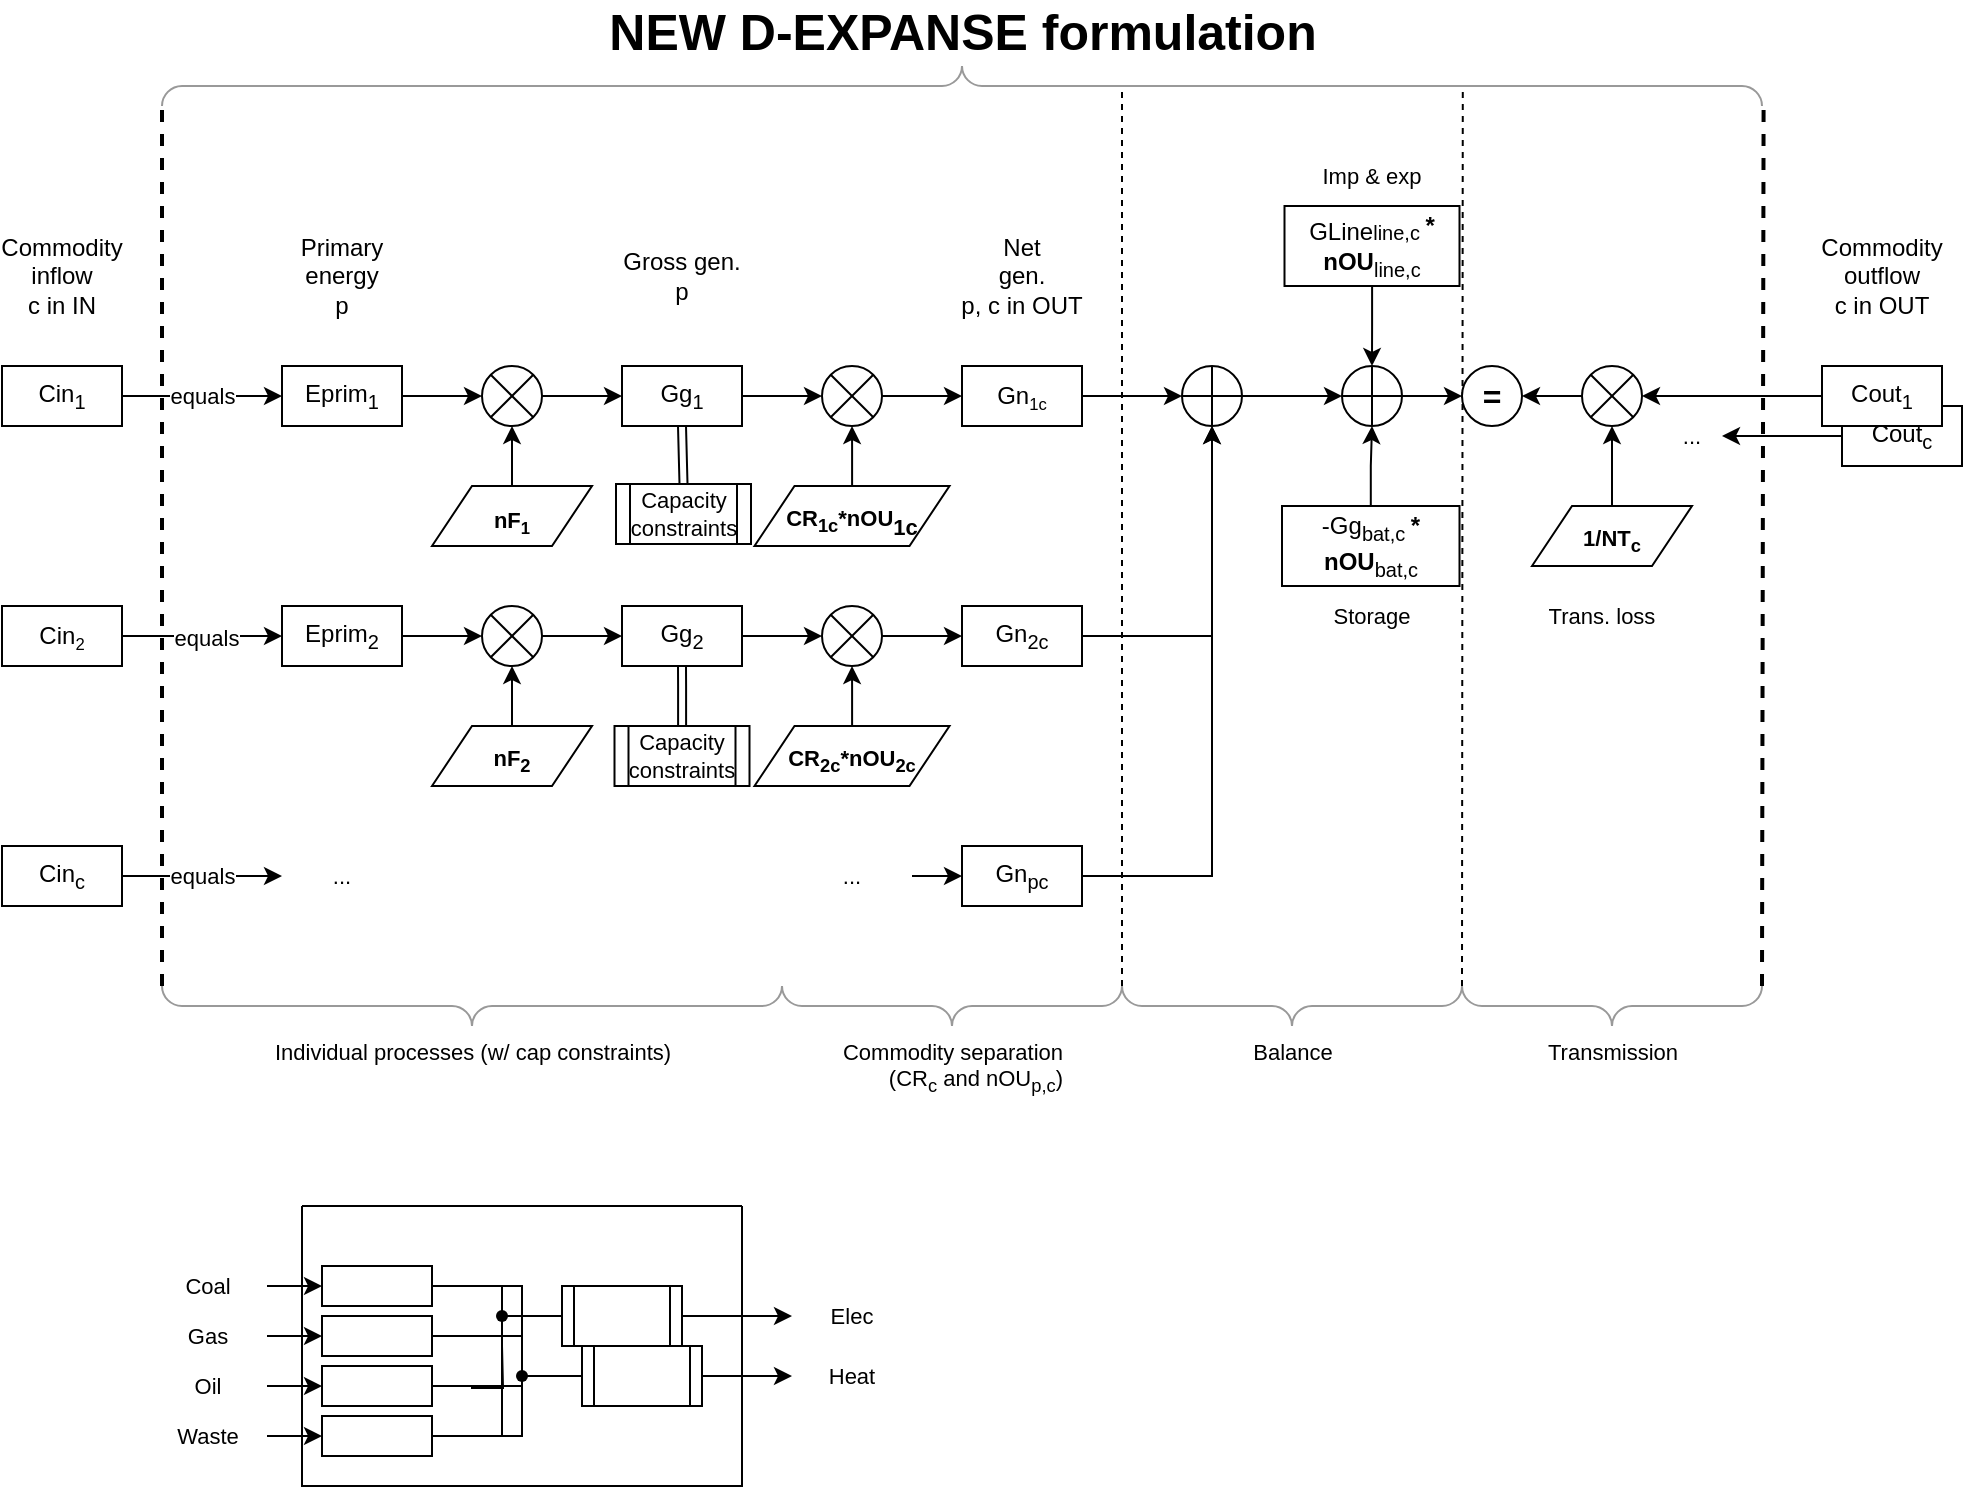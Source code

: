 <mxfile version="20.3.0" type="device"><diagram id="iDlaiicqQC9PO0WiaVzv" name="Page-1"><mxGraphModel dx="1584" dy="880" grid="1" gridSize="10" guides="1" tooltips="1" connect="1" arrows="1" fold="1" page="1" pageScale="1" pageWidth="827" pageHeight="1169" math="0" shadow="0"><root><mxCell id="0"/><mxCell id="1" parent="0"/><mxCell id="r0OWKwPMwlZ0mYmREW3A-116" style="edgeStyle=orthogonalEdgeStyle;rounded=0;orthogonalLoop=1;jettySize=auto;html=1;strokeWidth=1;fontSize=11;endArrow=classic;endFill=1;entryX=1;entryY=0.5;entryDx=0;entryDy=0;exitX=0;exitY=0.5;exitDx=0;exitDy=0;" parent="1" source="r0OWKwPMwlZ0mYmREW3A-115" target="r0OWKwPMwlZ0mYmREW3A-117" edge="1"><mxGeometry relative="1" as="geometry"><mxPoint x="900" y="265" as="targetPoint"/></mxGeometry></mxCell><mxCell id="r0OWKwPMwlZ0mYmREW3A-115" value="Cout&lt;sub&gt;c&lt;/sub&gt;" style="rounded=0;whiteSpace=wrap;html=1;" parent="1" vertex="1"><mxGeometry x="950" y="250" width="60" height="30" as="geometry"/></mxCell><mxCell id="r0OWKwPMwlZ0mYmREW3A-41" value="equals" style="edgeStyle=orthogonalEdgeStyle;rounded=0;orthogonalLoop=1;jettySize=auto;html=1;fontSize=11;endArrow=classic;endFill=1;" parent="1" source="r0OWKwPMwlZ0mYmREW3A-2" target="r0OWKwPMwlZ0mYmREW3A-40" edge="1"><mxGeometry relative="1" as="geometry"/></mxCell><mxCell id="r0OWKwPMwlZ0mYmREW3A-2" value="Cin&lt;sub&gt;1&lt;/sub&gt;" style="rounded=0;whiteSpace=wrap;html=1;" parent="1" vertex="1"><mxGeometry x="30" y="230" width="60" height="30" as="geometry"/></mxCell><mxCell id="r0OWKwPMwlZ0mYmREW3A-5" value="" style="endArrow=none;dashed=1;html=1;rounded=0;entryX=0.6;entryY=0.5;entryDx=0;entryDy=0;entryPerimeter=0;" parent="1" target="r0OWKwPMwlZ0mYmREW3A-120" edge="1"><mxGeometry width="50" height="50" relative="1" as="geometry"><mxPoint x="590" y="540" as="sourcePoint"/><mxPoint x="590" y="170" as="targetPoint"/></mxGeometry></mxCell><mxCell id="r0OWKwPMwlZ0mYmREW3A-20" value="Commodity&lt;br&gt;inflow&lt;br&gt;c in IN" style="text;html=1;strokeColor=none;fillColor=none;align=center;verticalAlign=middle;whiteSpace=wrap;rounded=0;" parent="1" vertex="1"><mxGeometry x="30" y="170" width="60" height="30" as="geometry"/></mxCell><mxCell id="r0OWKwPMwlZ0mYmREW3A-21" value="" style="endArrow=none;dashed=1;html=1;rounded=0;entryX=0.813;entryY=0.5;entryDx=0;entryDy=0;entryPerimeter=0;" parent="1" target="r0OWKwPMwlZ0mYmREW3A-120" edge="1"><mxGeometry width="50" height="50" relative="1" as="geometry"><mxPoint x="760" y="540" as="sourcePoint"/><mxPoint x="760" y="170" as="targetPoint"/></mxGeometry></mxCell><mxCell id="r0OWKwPMwlZ0mYmREW3A-46" value="" style="edgeStyle=orthogonalEdgeStyle;rounded=0;orthogonalLoop=1;jettySize=auto;html=1;fontSize=18;endArrow=classic;endFill=1;" parent="1" source="r0OWKwPMwlZ0mYmREW3A-35" target="r0OWKwPMwlZ0mYmREW3A-45" edge="1"><mxGeometry relative="1" as="geometry"/></mxCell><mxCell id="r0OWKwPMwlZ0mYmREW3A-35" value="" style="shape=sumEllipse;perimeter=ellipsePerimeter;whiteSpace=wrap;html=1;backgroundOutline=1;fontSize=18;" parent="1" vertex="1"><mxGeometry x="270" y="230" width="30" height="30" as="geometry"/></mxCell><mxCell id="r0OWKwPMwlZ0mYmREW3A-42" value="" style="edgeStyle=orthogonalEdgeStyle;rounded=0;orthogonalLoop=1;jettySize=auto;html=1;fontSize=18;endArrow=classic;endFill=1;" parent="1" source="r0OWKwPMwlZ0mYmREW3A-40" target="r0OWKwPMwlZ0mYmREW3A-35" edge="1"><mxGeometry relative="1" as="geometry"/></mxCell><mxCell id="r0OWKwPMwlZ0mYmREW3A-40" value="Eprim&lt;sub&gt;1&lt;/sub&gt;" style="rounded=0;whiteSpace=wrap;html=1;" parent="1" vertex="1"><mxGeometry x="170" y="230" width="60" height="30" as="geometry"/></mxCell><mxCell id="r0OWKwPMwlZ0mYmREW3A-57" value="" style="edgeStyle=orthogonalEdgeStyle;rounded=0;orthogonalLoop=1;jettySize=auto;html=1;fontSize=11;endArrow=classic;endFill=1;" parent="1" source="r0OWKwPMwlZ0mYmREW3A-45" target="r0OWKwPMwlZ0mYmREW3A-56" edge="1"><mxGeometry relative="1" as="geometry"/></mxCell><mxCell id="r0OWKwPMwlZ0mYmREW3A-45" value="Gg&lt;sub&gt;1&lt;/sub&gt;" style="rounded=0;whiteSpace=wrap;html=1;" parent="1" vertex="1"><mxGeometry x="340" y="230" width="60" height="30" as="geometry"/></mxCell><mxCell id="r0OWKwPMwlZ0mYmREW3A-47" value="Primary energy&lt;br&gt;p" style="text;html=1;strokeColor=none;fillColor=none;align=center;verticalAlign=middle;whiteSpace=wrap;rounded=0;" parent="1" vertex="1"><mxGeometry x="170" y="170" width="60" height="30" as="geometry"/></mxCell><mxCell id="r0OWKwPMwlZ0mYmREW3A-48" value="Gross gen.&lt;br&gt;p" style="text;html=1;strokeColor=none;fillColor=none;align=center;verticalAlign=middle;whiteSpace=wrap;rounded=0;" parent="1" vertex="1"><mxGeometry x="335" y="170" width="70" height="30" as="geometry"/></mxCell><mxCell id="r0OWKwPMwlZ0mYmREW3A-50" value="" style="edgeStyle=orthogonalEdgeStyle;rounded=0;orthogonalLoop=1;jettySize=auto;html=1;fontSize=11;endArrow=classic;endFill=1;" parent="1" source="r0OWKwPMwlZ0mYmREW3A-49" target="r0OWKwPMwlZ0mYmREW3A-35" edge="1"><mxGeometry relative="1" as="geometry"/></mxCell><mxCell id="r0OWKwPMwlZ0mYmREW3A-49" value="&lt;font style=&quot;font-size: 11px;&quot;&gt;nF&lt;/font&gt;&lt;font size=&quot;1&quot; style=&quot;&quot;&gt;&lt;sub&gt;1&lt;/sub&gt;&lt;/font&gt;" style="shape=parallelogram;perimeter=parallelogramPerimeter;whiteSpace=wrap;html=1;fixedSize=1;fontSize=18;fontStyle=1" parent="1" vertex="1"><mxGeometry x="245" y="290" width="80" height="30" as="geometry"/></mxCell><mxCell id="r0OWKwPMwlZ0mYmREW3A-61" value="" style="edgeStyle=orthogonalEdgeStyle;rounded=0;orthogonalLoop=1;jettySize=auto;html=1;fontSize=11;endArrow=classic;endFill=1;" parent="1" source="r0OWKwPMwlZ0mYmREW3A-56" target="r0OWKwPMwlZ0mYmREW3A-60" edge="1"><mxGeometry relative="1" as="geometry"/></mxCell><mxCell id="r0OWKwPMwlZ0mYmREW3A-56" value="" style="shape=sumEllipse;perimeter=ellipsePerimeter;whiteSpace=wrap;html=1;backgroundOutline=1;fontSize=18;" parent="1" vertex="1"><mxGeometry x="440" y="230" width="30" height="30" as="geometry"/></mxCell><mxCell id="r0OWKwPMwlZ0mYmREW3A-59" value="" style="edgeStyle=orthogonalEdgeStyle;rounded=0;orthogonalLoop=1;jettySize=auto;html=1;fontSize=11;endArrow=classic;endFill=1;" parent="1" source="r0OWKwPMwlZ0mYmREW3A-58" target="r0OWKwPMwlZ0mYmREW3A-56" edge="1"><mxGeometry relative="1" as="geometry"/></mxCell><mxCell id="r0OWKwPMwlZ0mYmREW3A-58" value="&lt;span style=&quot;font-size: 11px;&quot;&gt;CR&lt;sub&gt;1c&lt;/sub&gt;&lt;/span&gt;&lt;span style=&quot;font-size: 11px;&quot;&gt;*nOU&lt;/span&gt;&lt;sub style=&quot;font-size: 11px;&quot;&gt;1c&lt;/sub&gt;" style="shape=parallelogram;perimeter=parallelogramPerimeter;whiteSpace=wrap;html=1;fixedSize=1;fontSize=18;fontStyle=1" parent="1" vertex="1"><mxGeometry x="406.25" y="290" width="97.5" height="30" as="geometry"/></mxCell><mxCell id="r0OWKwPMwlZ0mYmREW3A-82" value="" style="edgeStyle=orthogonalEdgeStyle;rounded=0;orthogonalLoop=1;jettySize=auto;html=1;fontSize=11;endArrow=classic;endFill=1;" parent="1" source="r0OWKwPMwlZ0mYmREW3A-60" target="r0OWKwPMwlZ0mYmREW3A-62" edge="1"><mxGeometry relative="1" as="geometry"/></mxCell><mxCell id="r0OWKwPMwlZ0mYmREW3A-60" value="Gn&lt;span style=&quot;font-size: 10px;&quot;&gt;&lt;sub&gt;1c&lt;/sub&gt;&lt;/span&gt;" style="rounded=0;whiteSpace=wrap;html=1;" parent="1" vertex="1"><mxGeometry x="510" y="230" width="60" height="30" as="geometry"/></mxCell><mxCell id="r0OWKwPMwlZ0mYmREW3A-91" value="" style="edgeStyle=orthogonalEdgeStyle;rounded=0;orthogonalLoop=1;jettySize=auto;html=1;fontSize=11;endArrow=classic;endFill=1;" parent="1" source="r0OWKwPMwlZ0mYmREW3A-62" target="r0OWKwPMwlZ0mYmREW3A-90" edge="1"><mxGeometry relative="1" as="geometry"/></mxCell><mxCell id="r0OWKwPMwlZ0mYmREW3A-62" value="" style="shape=orEllipse;perimeter=ellipsePerimeter;whiteSpace=wrap;html=1;backgroundOutline=1;fontSize=11;" parent="1" vertex="1"><mxGeometry x="620" y="230" width="30" height="30" as="geometry"/></mxCell><mxCell id="r0OWKwPMwlZ0mYmREW3A-63" value="" style="edgeStyle=orthogonalEdgeStyle;rounded=0;orthogonalLoop=1;jettySize=auto;html=1;fontSize=18;endArrow=classic;endFill=1;" parent="1" source="r0OWKwPMwlZ0mYmREW3A-64" target="r0OWKwPMwlZ0mYmREW3A-68" edge="1"><mxGeometry relative="1" as="geometry"/></mxCell><mxCell id="r0OWKwPMwlZ0mYmREW3A-64" value="" style="shape=sumEllipse;perimeter=ellipsePerimeter;whiteSpace=wrap;html=1;backgroundOutline=1;fontSize=18;" parent="1" vertex="1"><mxGeometry x="270" y="350" width="30" height="30" as="geometry"/></mxCell><mxCell id="r0OWKwPMwlZ0mYmREW3A-65" value="" style="edgeStyle=orthogonalEdgeStyle;rounded=0;orthogonalLoop=1;jettySize=auto;html=1;fontSize=18;endArrow=classic;endFill=1;" parent="1" source="r0OWKwPMwlZ0mYmREW3A-66" target="r0OWKwPMwlZ0mYmREW3A-64" edge="1"><mxGeometry relative="1" as="geometry"/></mxCell><mxCell id="r0OWKwPMwlZ0mYmREW3A-66" value="Eprim&lt;sub&gt;2&lt;/sub&gt;" style="rounded=0;whiteSpace=wrap;html=1;" parent="1" vertex="1"><mxGeometry x="170" y="350" width="60" height="30" as="geometry"/></mxCell><mxCell id="r0OWKwPMwlZ0mYmREW3A-67" value="" style="edgeStyle=orthogonalEdgeStyle;rounded=0;orthogonalLoop=1;jettySize=auto;html=1;fontSize=11;endArrow=classic;endFill=1;" parent="1" source="r0OWKwPMwlZ0mYmREW3A-68" target="r0OWKwPMwlZ0mYmREW3A-74" edge="1"><mxGeometry relative="1" as="geometry"/></mxCell><mxCell id="r0OWKwPMwlZ0mYmREW3A-68" value="Gg&lt;sub&gt;2&lt;/sub&gt;" style="rounded=0;whiteSpace=wrap;html=1;" parent="1" vertex="1"><mxGeometry x="340" y="350" width="60" height="30" as="geometry"/></mxCell><mxCell id="r0OWKwPMwlZ0mYmREW3A-69" value="" style="edgeStyle=orthogonalEdgeStyle;rounded=0;orthogonalLoop=1;jettySize=auto;html=1;fontSize=11;endArrow=classic;endFill=1;" parent="1" source="r0OWKwPMwlZ0mYmREW3A-70" target="r0OWKwPMwlZ0mYmREW3A-64" edge="1"><mxGeometry relative="1" as="geometry"/></mxCell><mxCell id="r0OWKwPMwlZ0mYmREW3A-70" value="&lt;font style=&quot;font-size: 11px;&quot;&gt;nF&lt;sub&gt;2&lt;/sub&gt;&lt;/font&gt;" style="shape=parallelogram;perimeter=parallelogramPerimeter;whiteSpace=wrap;html=1;fixedSize=1;fontSize=18;fontStyle=1" parent="1" vertex="1"><mxGeometry x="245" y="410" width="80" height="30" as="geometry"/></mxCell><mxCell id="r0OWKwPMwlZ0mYmREW3A-73" value="" style="edgeStyle=orthogonalEdgeStyle;rounded=0;orthogonalLoop=1;jettySize=auto;html=1;fontSize=11;endArrow=classic;endFill=1;" parent="1" source="r0OWKwPMwlZ0mYmREW3A-74" target="r0OWKwPMwlZ0mYmREW3A-77" edge="1"><mxGeometry relative="1" as="geometry"/></mxCell><mxCell id="r0OWKwPMwlZ0mYmREW3A-74" value="" style="shape=sumEllipse;perimeter=ellipsePerimeter;whiteSpace=wrap;html=1;backgroundOutline=1;fontSize=18;" parent="1" vertex="1"><mxGeometry x="440" y="350" width="30" height="30" as="geometry"/></mxCell><mxCell id="r0OWKwPMwlZ0mYmREW3A-75" value="" style="edgeStyle=orthogonalEdgeStyle;rounded=0;orthogonalLoop=1;jettySize=auto;html=1;fontSize=11;endArrow=classic;endFill=1;" parent="1" source="r0OWKwPMwlZ0mYmREW3A-76" target="r0OWKwPMwlZ0mYmREW3A-74" edge="1"><mxGeometry relative="1" as="geometry"/></mxCell><mxCell id="r0OWKwPMwlZ0mYmREW3A-76" value="&lt;font style=&quot;font-size: 11px;&quot;&gt;CR&lt;sub&gt;2c&lt;/sub&gt;*nOU&lt;sub&gt;2c&lt;/sub&gt;&lt;/font&gt;" style="shape=parallelogram;perimeter=parallelogramPerimeter;whiteSpace=wrap;html=1;fixedSize=1;fontSize=18;fontStyle=1" parent="1" vertex="1"><mxGeometry x="406.25" y="410" width="97.5" height="30" as="geometry"/></mxCell><mxCell id="r0OWKwPMwlZ0mYmREW3A-83" style="edgeStyle=orthogonalEdgeStyle;rounded=0;orthogonalLoop=1;jettySize=auto;html=1;exitX=1;exitY=0.5;exitDx=0;exitDy=0;entryX=0.5;entryY=1;entryDx=0;entryDy=0;fontSize=11;endArrow=classic;endFill=1;" parent="1" source="r0OWKwPMwlZ0mYmREW3A-77" target="r0OWKwPMwlZ0mYmREW3A-62" edge="1"><mxGeometry relative="1" as="geometry"/></mxCell><mxCell id="r0OWKwPMwlZ0mYmREW3A-77" value="Gn&lt;sub&gt;2c&lt;/sub&gt;" style="rounded=0;whiteSpace=wrap;html=1;" parent="1" vertex="1"><mxGeometry x="510" y="350" width="60" height="30" as="geometry"/></mxCell><mxCell id="r0OWKwPMwlZ0mYmREW3A-79" value="" style="edgeStyle=orthogonalEdgeStyle;rounded=0;orthogonalLoop=1;jettySize=auto;html=1;fontSize=18;endArrow=classic;endFill=1;entryX=0;entryY=0.5;entryDx=0;entryDy=0;" parent="1" source="r0OWKwPMwlZ0mYmREW3A-80" target="r0OWKwPMwlZ0mYmREW3A-66" edge="1"><mxGeometry relative="1" as="geometry"><mxPoint x="170" y="365" as="targetPoint"/></mxGeometry></mxCell><mxCell id="r0OWKwPMwlZ0mYmREW3A-80" value="Cin&lt;span style=&quot;font-size: 10px;&quot;&gt;&lt;sub&gt;2&lt;/sub&gt;&lt;/span&gt;" style="rounded=0;whiteSpace=wrap;html=1;" parent="1" vertex="1"><mxGeometry x="30" y="350" width="60" height="30" as="geometry"/></mxCell><mxCell id="r0OWKwPMwlZ0mYmREW3A-81" value="equals" style="edgeLabel;html=1;align=center;verticalAlign=middle;resizable=0;points=[];fontSize=11;" parent="1" vertex="1" connectable="0"><mxGeometry x="141" y="362" as="geometry"><mxPoint x="-9" y="4" as="offset"/></mxGeometry></mxCell><mxCell id="r0OWKwPMwlZ0mYmREW3A-87" value="" style="edgeStyle=orthogonalEdgeStyle;rounded=0;orthogonalLoop=1;jettySize=auto;html=1;fontSize=11;endArrow=classic;endFill=1;" parent="1" source="r0OWKwPMwlZ0mYmREW3A-84" target="r0OWKwPMwlZ0mYmREW3A-85" edge="1"><mxGeometry relative="1" as="geometry"/></mxCell><mxCell id="r0OWKwPMwlZ0mYmREW3A-84" value="..." style="text;html=1;strokeColor=none;fillColor=none;align=center;verticalAlign=middle;whiteSpace=wrap;rounded=0;fontSize=11;" parent="1" vertex="1"><mxGeometry x="425" y="470" width="60" height="30" as="geometry"/></mxCell><mxCell id="r0OWKwPMwlZ0mYmREW3A-88" style="edgeStyle=orthogonalEdgeStyle;rounded=0;orthogonalLoop=1;jettySize=auto;html=1;exitX=1;exitY=0.5;exitDx=0;exitDy=0;fontSize=11;endArrow=classic;endFill=1;" parent="1" source="r0OWKwPMwlZ0mYmREW3A-85" target="r0OWKwPMwlZ0mYmREW3A-62" edge="1"><mxGeometry relative="1" as="geometry"/></mxCell><mxCell id="r0OWKwPMwlZ0mYmREW3A-85" value="Gn&lt;sub&gt;pc&lt;/sub&gt;" style="rounded=0;whiteSpace=wrap;html=1;" parent="1" vertex="1"><mxGeometry x="510" y="470" width="60" height="30" as="geometry"/></mxCell><mxCell id="r0OWKwPMwlZ0mYmREW3A-86" value="Net&lt;br&gt;gen.&lt;br&gt;p, c in OUT" style="text;html=1;strokeColor=none;fillColor=none;align=center;verticalAlign=middle;whiteSpace=wrap;rounded=0;" parent="1" vertex="1"><mxGeometry x="500" y="170" width="80" height="30" as="geometry"/></mxCell><mxCell id="r0OWKwPMwlZ0mYmREW3A-169" value="" style="edgeStyle=orthogonalEdgeStyle;rounded=0;orthogonalLoop=1;jettySize=auto;html=1;strokeWidth=1;fontSize=11;endArrow=classic;endFill=1;" parent="1" source="r0OWKwPMwlZ0mYmREW3A-90" target="r0OWKwPMwlZ0mYmREW3A-168" edge="1"><mxGeometry relative="1" as="geometry"/></mxCell><mxCell id="r0OWKwPMwlZ0mYmREW3A-90" value="" style="shape=orEllipse;perimeter=ellipsePerimeter;whiteSpace=wrap;html=1;backgroundOutline=1;fontSize=11;" parent="1" vertex="1"><mxGeometry x="700" y="230" width="30" height="30" as="geometry"/></mxCell><mxCell id="r0OWKwPMwlZ0mYmREW3A-94" value="equals" style="edgeStyle=orthogonalEdgeStyle;rounded=0;orthogonalLoop=1;jettySize=auto;html=1;fontSize=11;endArrow=classic;endFill=1;" parent="1" source="r0OWKwPMwlZ0mYmREW3A-92" target="r0OWKwPMwlZ0mYmREW3A-93" edge="1"><mxGeometry relative="1" as="geometry"/></mxCell><mxCell id="r0OWKwPMwlZ0mYmREW3A-92" value="Cin&lt;sub&gt;c&lt;/sub&gt;" style="rounded=0;whiteSpace=wrap;html=1;" parent="1" vertex="1"><mxGeometry x="30" y="470" width="60" height="30" as="geometry"/></mxCell><mxCell id="r0OWKwPMwlZ0mYmREW3A-93" value="..." style="text;html=1;strokeColor=none;fillColor=none;align=center;verticalAlign=middle;whiteSpace=wrap;rounded=0;fontSize=11;" parent="1" vertex="1"><mxGeometry x="170" y="470" width="60" height="30" as="geometry"/></mxCell><mxCell id="r0OWKwPMwlZ0mYmREW3A-96" value="" style="edgeStyle=orthogonalEdgeStyle;rounded=0;orthogonalLoop=1;jettySize=auto;html=1;fontSize=11;endArrow=classic;endFill=1;" parent="1" source="r0OWKwPMwlZ0mYmREW3A-95" target="r0OWKwPMwlZ0mYmREW3A-90" edge="1"><mxGeometry relative="1" as="geometry"/></mxCell><mxCell id="r0OWKwPMwlZ0mYmREW3A-95" value="-Gg&lt;sub&gt;bat,c&amp;nbsp;&lt;/sub&gt;&lt;b&gt;* nOU&lt;/b&gt;&lt;sub&gt;bat,c&lt;/sub&gt;" style="rounded=0;whiteSpace=wrap;html=1;" parent="1" vertex="1"><mxGeometry x="670" y="300" width="88.75" height="40" as="geometry"/></mxCell><mxCell id="r0OWKwPMwlZ0mYmREW3A-97" value="Storage" style="text;html=1;strokeColor=none;fillColor=none;align=center;verticalAlign=middle;whiteSpace=wrap;rounded=0;fontSize=11;" parent="1" vertex="1"><mxGeometry x="685" y="340" width="60" height="30" as="geometry"/></mxCell><mxCell id="r0OWKwPMwlZ0mYmREW3A-100" value="" style="edgeStyle=orthogonalEdgeStyle;rounded=0;orthogonalLoop=1;jettySize=auto;html=1;fontSize=11;endArrow=classic;endFill=1;" parent="1" source="r0OWKwPMwlZ0mYmREW3A-98" target="r0OWKwPMwlZ0mYmREW3A-90" edge="1"><mxGeometry relative="1" as="geometry"/></mxCell><mxCell id="r0OWKwPMwlZ0mYmREW3A-98" value="&lt;sub&gt;&lt;span style=&quot;font-size: 12px;&quot;&gt;GLine&lt;/span&gt;line,c &lt;/sub&gt;&lt;b&gt;* nOU&lt;/b&gt;&lt;sub&gt;line,c&lt;/sub&gt;" style="rounded=0;whiteSpace=wrap;html=1;" parent="1" vertex="1"><mxGeometry x="671.25" y="150" width="87.5" height="40" as="geometry"/></mxCell><mxCell id="r0OWKwPMwlZ0mYmREW3A-101" value="" style="endArrow=none;html=1;rounded=0;fontSize=11;strokeWidth=2;dashed=1;entryX=0;entryY=1.1;entryDx=0;entryDy=0;entryPerimeter=0;" parent="1" target="r0OWKwPMwlZ0mYmREW3A-120" edge="1"><mxGeometry width="50" height="50" relative="1" as="geometry"><mxPoint x="110" y="540" as="sourcePoint"/><mxPoint x="110" y="170" as="targetPoint"/></mxGeometry></mxCell><mxCell id="r0OWKwPMwlZ0mYmREW3A-102" value="" style="endArrow=none;html=1;rounded=0;fontSize=11;strokeWidth=2;dashed=1;entryX=1.001;entryY=0.95;entryDx=0;entryDy=0;entryPerimeter=0;" parent="1" target="r0OWKwPMwlZ0mYmREW3A-120" edge="1"><mxGeometry width="50" height="50" relative="1" as="geometry"><mxPoint x="910" y="540" as="sourcePoint"/><mxPoint x="910" y="170" as="targetPoint"/></mxGeometry></mxCell><mxCell id="r0OWKwPMwlZ0mYmREW3A-103" value="Cout&lt;sub&gt;1&lt;/sub&gt;" style="rounded=0;whiteSpace=wrap;html=1;" parent="1" vertex="1"><mxGeometry x="940" y="230" width="60" height="30" as="geometry"/></mxCell><mxCell id="r0OWKwPMwlZ0mYmREW3A-104" value="Commodity&lt;br&gt;outflow&lt;br&gt;c in OUT" style="text;html=1;strokeColor=none;fillColor=none;align=center;verticalAlign=middle;whiteSpace=wrap;rounded=0;" parent="1" vertex="1"><mxGeometry x="940" y="170" width="60" height="30" as="geometry"/></mxCell><mxCell id="r0OWKwPMwlZ0mYmREW3A-114" value="" style="edgeStyle=orthogonalEdgeStyle;rounded=0;orthogonalLoop=1;jettySize=auto;html=1;strokeWidth=1;fontSize=11;endArrow=classic;endFill=1;" parent="1" source="r0OWKwPMwlZ0mYmREW3A-103" target="r0OWKwPMwlZ0mYmREW3A-105" edge="1"><mxGeometry relative="1" as="geometry"/></mxCell><mxCell id="r0OWKwPMwlZ0mYmREW3A-170" value="" style="edgeStyle=orthogonalEdgeStyle;rounded=0;orthogonalLoop=1;jettySize=auto;html=1;strokeWidth=1;fontSize=11;endArrow=classic;endFill=1;" parent="1" source="r0OWKwPMwlZ0mYmREW3A-105" target="r0OWKwPMwlZ0mYmREW3A-168" edge="1"><mxGeometry relative="1" as="geometry"/></mxCell><mxCell id="r0OWKwPMwlZ0mYmREW3A-105" value="" style="shape=sumEllipse;perimeter=ellipsePerimeter;whiteSpace=wrap;html=1;backgroundOutline=1;fontSize=18;" parent="1" vertex="1"><mxGeometry x="820" y="230" width="30" height="30" as="geometry"/></mxCell><mxCell id="r0OWKwPMwlZ0mYmREW3A-108" value="&lt;span style=&quot;text-align: right; background-color: rgb(255, 255, 255);&quot;&gt;Individual processes (w/ cap constraints)&lt;/span&gt;" style="verticalLabelPosition=bottom;shadow=0;dashed=0;align=center;html=1;verticalAlign=top;strokeWidth=1;shape=mxgraph.mockup.markup.curlyBrace;strokeColor=#999999;fontSize=11;direction=west;" parent="1" vertex="1"><mxGeometry x="110" y="540" width="310" height="20" as="geometry"/></mxCell><mxCell id="r0OWKwPMwlZ0mYmREW3A-109" value="&lt;div style=&quot;text-align: right;&quot;&gt;&lt;span style=&quot;background-color: rgb(255, 255, 255);&quot;&gt;Balance&lt;/span&gt;&lt;/div&gt;" style="verticalLabelPosition=bottom;shadow=0;dashed=0;align=center;html=1;verticalAlign=top;strokeWidth=1;shape=mxgraph.mockup.markup.curlyBrace;strokeColor=#999999;fontSize=11;direction=west;" parent="1" vertex="1"><mxGeometry x="590" y="540" width="170" height="20" as="geometry"/></mxCell><mxCell id="r0OWKwPMwlZ0mYmREW3A-110" value="&lt;div style=&quot;text-align: right;&quot;&gt;&lt;span style=&quot;background-color: rgb(255, 255, 255);&quot;&gt;Transmission&lt;/span&gt;&lt;/div&gt;" style="verticalLabelPosition=bottom;shadow=0;dashed=0;align=center;html=1;verticalAlign=top;strokeWidth=1;shape=mxgraph.mockup.markup.curlyBrace;strokeColor=#999999;fontSize=11;direction=west;" parent="1" vertex="1"><mxGeometry x="760" y="540" width="150" height="20" as="geometry"/></mxCell><mxCell id="r0OWKwPMwlZ0mYmREW3A-112" value="" style="edgeStyle=orthogonalEdgeStyle;rounded=0;orthogonalLoop=1;jettySize=auto;html=1;strokeWidth=1;fontSize=11;endArrow=classic;endFill=1;" parent="1" source="r0OWKwPMwlZ0mYmREW3A-111" target="r0OWKwPMwlZ0mYmREW3A-105" edge="1"><mxGeometry relative="1" as="geometry"/></mxCell><mxCell id="r0OWKwPMwlZ0mYmREW3A-111" value="&lt;font style=&quot;font-size: 11px;&quot;&gt;1/NT&lt;sub&gt;c&lt;/sub&gt;&lt;/font&gt;" style="shape=parallelogram;perimeter=parallelogramPerimeter;whiteSpace=wrap;html=1;fixedSize=1;fontSize=18;fontStyle=1" parent="1" vertex="1"><mxGeometry x="795" y="300" width="80" height="30" as="geometry"/></mxCell><mxCell id="r0OWKwPMwlZ0mYmREW3A-117" value="..." style="text;html=1;strokeColor=none;fillColor=none;align=center;verticalAlign=middle;whiteSpace=wrap;rounded=0;fontSize=11;" parent="1" vertex="1"><mxGeometry x="860" y="250" width="30" height="30" as="geometry"/></mxCell><mxCell id="r0OWKwPMwlZ0mYmREW3A-118" value="Imp &amp;amp; exp" style="text;html=1;strokeColor=none;fillColor=none;align=center;verticalAlign=middle;whiteSpace=wrap;rounded=0;fontSize=11;" parent="1" vertex="1"><mxGeometry x="685" y="120" width="60" height="30" as="geometry"/></mxCell><mxCell id="r0OWKwPMwlZ0mYmREW3A-119" value="Trans. loss" style="text;html=1;strokeColor=none;fillColor=none;align=center;verticalAlign=middle;whiteSpace=wrap;rounded=0;fontSize=11;" parent="1" vertex="1"><mxGeometry x="800" y="340" width="60" height="30" as="geometry"/></mxCell><mxCell id="r0OWKwPMwlZ0mYmREW3A-120" value="NEW D-EXPANSE formulation" style="verticalLabelPosition=top;shadow=0;dashed=0;align=center;html=1;verticalAlign=bottom;strokeWidth=1;shape=mxgraph.mockup.markup.curlyBrace;strokeColor=#999999;fontSize=25;fontStyle=1;horizontal=1;labelPosition=center;" parent="1" vertex="1"><mxGeometry x="110" y="80" width="800" height="20" as="geometry"/></mxCell><mxCell id="r0OWKwPMwlZ0mYmREW3A-122" value="" style="swimlane;startSize=0;fontSize=25;" parent="1" vertex="1"><mxGeometry x="180" y="650" width="220" height="140" as="geometry"/></mxCell><mxCell id="r0OWKwPMwlZ0mYmREW3A-152" style="edgeStyle=orthogonalEdgeStyle;rounded=0;orthogonalLoop=1;jettySize=auto;html=1;exitX=1;exitY=0.5;exitDx=0;exitDy=0;entryX=0.525;entryY=0.65;entryDx=0;entryDy=0;entryPerimeter=0;strokeWidth=1;fontSize=11;endArrow=none;endFill=0;" parent="r0OWKwPMwlZ0mYmREW3A-122" source="r0OWKwPMwlZ0mYmREW3A-124" target="r0OWKwPMwlZ0mYmREW3A-151" edge="1"><mxGeometry relative="1" as="geometry"/></mxCell><mxCell id="r0OWKwPMwlZ0mYmREW3A-160" style="edgeStyle=orthogonalEdgeStyle;rounded=0;orthogonalLoop=1;jettySize=auto;html=1;exitX=1;exitY=0.5;exitDx=0;exitDy=0;strokeWidth=1;fontSize=11;endArrow=none;endFill=0;" parent="r0OWKwPMwlZ0mYmREW3A-122" source="r0OWKwPMwlZ0mYmREW3A-124" target="r0OWKwPMwlZ0mYmREW3A-158" edge="1"><mxGeometry relative="1" as="geometry"/></mxCell><mxCell id="r0OWKwPMwlZ0mYmREW3A-124" value="" style="rounded=0;whiteSpace=wrap;html=1;fontSize=25;" parent="r0OWKwPMwlZ0mYmREW3A-122" vertex="1"><mxGeometry x="10" y="30" width="55" height="20" as="geometry"/></mxCell><mxCell id="r0OWKwPMwlZ0mYmREW3A-157" style="edgeStyle=orthogonalEdgeStyle;rounded=0;orthogonalLoop=1;jettySize=auto;html=1;exitX=0;exitY=0.5;exitDx=0;exitDy=0;strokeWidth=1;fontSize=11;endArrow=none;endFill=0;" parent="r0OWKwPMwlZ0mYmREW3A-122" source="r0OWKwPMwlZ0mYmREW3A-129" target="r0OWKwPMwlZ0mYmREW3A-151" edge="1"><mxGeometry relative="1" as="geometry"/></mxCell><mxCell id="r0OWKwPMwlZ0mYmREW3A-129" value="" style="shape=process;whiteSpace=wrap;html=1;backgroundOutline=1;fontSize=25;" parent="r0OWKwPMwlZ0mYmREW3A-122" vertex="1"><mxGeometry x="130" y="40" width="60" height="30" as="geometry"/></mxCell><mxCell id="r0OWKwPMwlZ0mYmREW3A-159" style="edgeStyle=orthogonalEdgeStyle;rounded=0;orthogonalLoop=1;jettySize=auto;html=1;exitX=0;exitY=0.5;exitDx=0;exitDy=0;entryX=0.425;entryY=0.55;entryDx=0;entryDy=0;entryPerimeter=0;strokeWidth=1;fontSize=11;endArrow=none;endFill=0;" parent="r0OWKwPMwlZ0mYmREW3A-122" source="r0OWKwPMwlZ0mYmREW3A-130" target="r0OWKwPMwlZ0mYmREW3A-158" edge="1"><mxGeometry relative="1" as="geometry"/></mxCell><mxCell id="r0OWKwPMwlZ0mYmREW3A-130" value="" style="shape=process;whiteSpace=wrap;html=1;backgroundOutline=1;fontSize=25;" parent="r0OWKwPMwlZ0mYmREW3A-122" vertex="1"><mxGeometry x="140" y="70" width="60" height="30" as="geometry"/></mxCell><mxCell id="r0OWKwPMwlZ0mYmREW3A-154" style="edgeStyle=orthogonalEdgeStyle;rounded=0;orthogonalLoop=1;jettySize=auto;html=1;exitX=1;exitY=0.5;exitDx=0;exitDy=0;entryX=0.4;entryY=0.6;entryDx=0;entryDy=0;entryPerimeter=0;strokeWidth=1;fontSize=11;endArrow=none;endFill=0;" parent="r0OWKwPMwlZ0mYmREW3A-122" source="r0OWKwPMwlZ0mYmREW3A-135" target="r0OWKwPMwlZ0mYmREW3A-151" edge="1"><mxGeometry relative="1" as="geometry"/></mxCell><mxCell id="r0OWKwPMwlZ0mYmREW3A-161" style="edgeStyle=orthogonalEdgeStyle;rounded=0;orthogonalLoop=1;jettySize=auto;html=1;exitX=1;exitY=0.5;exitDx=0;exitDy=0;strokeWidth=1;fontSize=11;endArrow=none;endFill=0;" parent="r0OWKwPMwlZ0mYmREW3A-122" source="r0OWKwPMwlZ0mYmREW3A-135" target="r0OWKwPMwlZ0mYmREW3A-158" edge="1"><mxGeometry relative="1" as="geometry"><Array as="points"><mxPoint x="110" y="65"/></Array></mxGeometry></mxCell><mxCell id="r0OWKwPMwlZ0mYmREW3A-135" value="" style="rounded=0;whiteSpace=wrap;html=1;fontSize=25;" parent="r0OWKwPMwlZ0mYmREW3A-122" vertex="1"><mxGeometry x="10" y="55" width="55" height="20" as="geometry"/></mxCell><mxCell id="r0OWKwPMwlZ0mYmREW3A-136" style="edgeStyle=orthogonalEdgeStyle;rounded=0;orthogonalLoop=1;jettySize=auto;html=1;exitX=1;exitY=0.5;exitDx=0;exitDy=0;entryX=0;entryY=0.5;entryDx=0;entryDy=0;strokeWidth=1;fontSize=11;endArrow=classic;endFill=1;" parent="r0OWKwPMwlZ0mYmREW3A-122" source="r0OWKwPMwlZ0mYmREW3A-137" target="r0OWKwPMwlZ0mYmREW3A-135" edge="1"><mxGeometry relative="1" as="geometry"/></mxCell><mxCell id="r0OWKwPMwlZ0mYmREW3A-137" value="Gas" style="text;html=1;strokeColor=none;fillColor=none;align=center;verticalAlign=middle;whiteSpace=wrap;rounded=0;fontSize=11;" parent="r0OWKwPMwlZ0mYmREW3A-122" vertex="1"><mxGeometry x="-77.5" y="50" width="60" height="30" as="geometry"/></mxCell><mxCell id="r0OWKwPMwlZ0mYmREW3A-162" style="edgeStyle=orthogonalEdgeStyle;rounded=0;orthogonalLoop=1;jettySize=auto;html=1;exitX=1;exitY=0.5;exitDx=0;exitDy=0;entryX=0.5;entryY=1.025;entryDx=0;entryDy=0;entryPerimeter=0;strokeWidth=1;fontSize=11;endArrow=none;endFill=0;" parent="r0OWKwPMwlZ0mYmREW3A-122" source="r0OWKwPMwlZ0mYmREW3A-144" target="r0OWKwPMwlZ0mYmREW3A-158" edge="1"><mxGeometry relative="1" as="geometry"><Array as="points"><mxPoint x="110" y="90"/></Array></mxGeometry></mxCell><mxCell id="r0OWKwPMwlZ0mYmREW3A-144" value="" style="rounded=0;whiteSpace=wrap;html=1;fontSize=25;" parent="r0OWKwPMwlZ0mYmREW3A-122" vertex="1"><mxGeometry x="10" y="80" width="55" height="20" as="geometry"/></mxCell><mxCell id="r0OWKwPMwlZ0mYmREW3A-145" style="edgeStyle=orthogonalEdgeStyle;rounded=0;orthogonalLoop=1;jettySize=auto;html=1;exitX=1;exitY=0.5;exitDx=0;exitDy=0;entryX=0;entryY=0.5;entryDx=0;entryDy=0;strokeWidth=1;fontSize=11;endArrow=classic;endFill=1;" parent="r0OWKwPMwlZ0mYmREW3A-122" source="r0OWKwPMwlZ0mYmREW3A-146" target="r0OWKwPMwlZ0mYmREW3A-144" edge="1"><mxGeometry relative="1" as="geometry"/></mxCell><mxCell id="r0OWKwPMwlZ0mYmREW3A-146" value="Oil" style="text;html=1;strokeColor=none;fillColor=none;align=center;verticalAlign=middle;whiteSpace=wrap;rounded=0;fontSize=11;" parent="r0OWKwPMwlZ0mYmREW3A-122" vertex="1"><mxGeometry x="-77.5" y="75" width="60" height="30" as="geometry"/></mxCell><mxCell id="r0OWKwPMwlZ0mYmREW3A-156" style="edgeStyle=orthogonalEdgeStyle;rounded=0;orthogonalLoop=1;jettySize=auto;html=1;exitX=1;exitY=0.5;exitDx=0;exitDy=0;entryX=0.5;entryY=0.625;entryDx=0;entryDy=0;entryPerimeter=0;strokeWidth=1;fontSize=11;endArrow=none;endFill=0;" parent="r0OWKwPMwlZ0mYmREW3A-122" source="r0OWKwPMwlZ0mYmREW3A-147" target="r0OWKwPMwlZ0mYmREW3A-151" edge="1"><mxGeometry relative="1" as="geometry"/></mxCell><mxCell id="r0OWKwPMwlZ0mYmREW3A-163" style="edgeStyle=orthogonalEdgeStyle;rounded=0;orthogonalLoop=1;jettySize=auto;html=1;exitX=1;exitY=0.5;exitDx=0;exitDy=0;entryX=0.5;entryY=0.6;entryDx=0;entryDy=0;entryPerimeter=0;strokeWidth=1;fontSize=11;endArrow=none;endFill=0;" parent="r0OWKwPMwlZ0mYmREW3A-122" source="r0OWKwPMwlZ0mYmREW3A-147" target="r0OWKwPMwlZ0mYmREW3A-158" edge="1"><mxGeometry relative="1" as="geometry"><Array as="points"><mxPoint x="110" y="115"/></Array></mxGeometry></mxCell><mxCell id="r0OWKwPMwlZ0mYmREW3A-147" value="" style="rounded=0;whiteSpace=wrap;html=1;fontSize=25;" parent="r0OWKwPMwlZ0mYmREW3A-122" vertex="1"><mxGeometry x="10" y="105" width="55" height="20" as="geometry"/></mxCell><mxCell id="r0OWKwPMwlZ0mYmREW3A-148" style="edgeStyle=orthogonalEdgeStyle;rounded=0;orthogonalLoop=1;jettySize=auto;html=1;exitX=1;exitY=0.5;exitDx=0;exitDy=0;entryX=0;entryY=0.5;entryDx=0;entryDy=0;strokeWidth=1;fontSize=11;endArrow=classic;endFill=1;" parent="r0OWKwPMwlZ0mYmREW3A-122" source="r0OWKwPMwlZ0mYmREW3A-149" target="r0OWKwPMwlZ0mYmREW3A-147" edge="1"><mxGeometry relative="1" as="geometry"/></mxCell><mxCell id="r0OWKwPMwlZ0mYmREW3A-149" value="Waste" style="text;html=1;strokeColor=none;fillColor=none;align=center;verticalAlign=middle;whiteSpace=wrap;rounded=0;fontSize=11;" parent="r0OWKwPMwlZ0mYmREW3A-122" vertex="1"><mxGeometry x="-77.5" y="100" width="60" height="30" as="geometry"/></mxCell><mxCell id="r0OWKwPMwlZ0mYmREW3A-151" value="" style="shape=waypoint;sketch=0;fillStyle=solid;size=6;pointerEvents=1;points=[];fillColor=none;resizable=0;rotatable=0;perimeter=centerPerimeter;snapToPoint=1;fontSize=11;" parent="r0OWKwPMwlZ0mYmREW3A-122" vertex="1"><mxGeometry x="80" y="35" width="40" height="40" as="geometry"/></mxCell><mxCell id="r0OWKwPMwlZ0mYmREW3A-158" value="" style="shape=waypoint;sketch=0;fillStyle=solid;size=6;pointerEvents=1;points=[];fillColor=none;resizable=0;rotatable=0;perimeter=centerPerimeter;snapToPoint=1;fontSize=11;" parent="r0OWKwPMwlZ0mYmREW3A-122" vertex="1"><mxGeometry x="90" y="65" width="40" height="40" as="geometry"/></mxCell><mxCell id="r0OWKwPMwlZ0mYmREW3A-132" style="edgeStyle=orthogonalEdgeStyle;rounded=0;orthogonalLoop=1;jettySize=auto;html=1;exitX=1;exitY=0.5;exitDx=0;exitDy=0;entryX=0;entryY=0.5;entryDx=0;entryDy=0;strokeWidth=1;fontSize=11;endArrow=classic;endFill=1;" parent="1" source="r0OWKwPMwlZ0mYmREW3A-131" target="r0OWKwPMwlZ0mYmREW3A-124" edge="1"><mxGeometry relative="1" as="geometry"/></mxCell><mxCell id="r0OWKwPMwlZ0mYmREW3A-131" value="Coal" style="text;html=1;strokeColor=none;fillColor=none;align=center;verticalAlign=middle;whiteSpace=wrap;rounded=0;fontSize=11;" parent="1" vertex="1"><mxGeometry x="102.5" y="675" width="60" height="30" as="geometry"/></mxCell><mxCell id="r0OWKwPMwlZ0mYmREW3A-155" style="edgeStyle=orthogonalEdgeStyle;rounded=0;orthogonalLoop=1;jettySize=auto;html=1;exitX=1;exitY=0.5;exitDx=0;exitDy=0;strokeWidth=1;fontSize=11;endArrow=none;endFill=0;" parent="1" source="r0OWKwPMwlZ0mYmREW3A-144" edge="1"><mxGeometry relative="1" as="geometry"><mxPoint x="280" y="720" as="targetPoint"/></mxGeometry></mxCell><mxCell id="r0OWKwPMwlZ0mYmREW3A-164" value="Elec" style="text;html=1;strokeColor=none;fillColor=none;align=center;verticalAlign=middle;whiteSpace=wrap;rounded=0;fontSize=11;" parent="1" vertex="1"><mxGeometry x="425" y="690" width="60" height="30" as="geometry"/></mxCell><mxCell id="r0OWKwPMwlZ0mYmREW3A-165" value="" style="edgeStyle=orthogonalEdgeStyle;rounded=0;orthogonalLoop=1;jettySize=auto;html=1;strokeWidth=1;fontSize=11;endArrow=classic;endFill=1;" parent="1" source="r0OWKwPMwlZ0mYmREW3A-129" target="r0OWKwPMwlZ0mYmREW3A-164" edge="1"><mxGeometry relative="1" as="geometry"/></mxCell><mxCell id="r0OWKwPMwlZ0mYmREW3A-166" value="Heat" style="text;html=1;strokeColor=none;fillColor=none;align=center;verticalAlign=middle;whiteSpace=wrap;rounded=0;fontSize=11;" parent="1" vertex="1"><mxGeometry x="425" y="720" width="60" height="30" as="geometry"/></mxCell><mxCell id="r0OWKwPMwlZ0mYmREW3A-167" value="" style="edgeStyle=orthogonalEdgeStyle;rounded=0;orthogonalLoop=1;jettySize=auto;html=1;strokeWidth=1;fontSize=11;endArrow=classic;endFill=1;" parent="1" source="r0OWKwPMwlZ0mYmREW3A-130" target="r0OWKwPMwlZ0mYmREW3A-166" edge="1"><mxGeometry relative="1" as="geometry"/></mxCell><mxCell id="r0OWKwPMwlZ0mYmREW3A-168" value="=" style="ellipse;whiteSpace=wrap;html=1;aspect=fixed;fontSize=16;fontStyle=1;verticalAlign=middle;" parent="1" vertex="1"><mxGeometry x="760" y="230" width="30" height="30" as="geometry"/></mxCell><mxCell id="U4Ubn1lxn4JJ_s7Kl8oK-3" value="" style="edgeStyle=orthogonalEdgeStyle;rounded=0;orthogonalLoop=1;jettySize=auto;html=1;fontSize=11;endArrow=classic;endFill=1;shape=link;entryX=0.5;entryY=1;entryDx=0;entryDy=0;" edge="1" parent="1" source="U4Ubn1lxn4JJ_s7Kl8oK-4" target="r0OWKwPMwlZ0mYmREW3A-68"><mxGeometry relative="1" as="geometry"><mxPoint x="350" y="400" as="targetPoint"/></mxGeometry></mxCell><mxCell id="U4Ubn1lxn4JJ_s7Kl8oK-4" value="Capacity&lt;br&gt;constraints" style="shape=process;whiteSpace=wrap;html=1;backgroundOutline=1;fontSize=11;" vertex="1" parent="1"><mxGeometry x="336.25" y="410" width="67.5" height="30" as="geometry"/></mxCell><mxCell id="U4Ubn1lxn4JJ_s7Kl8oK-5" value="&lt;div style=&quot;text-align: right;&quot;&gt;&lt;span style=&quot;background-color: rgb(255, 255, 255);&quot;&gt;Commodity separation&lt;/span&gt;&lt;/div&gt;&lt;div style=&quot;text-align: right;&quot;&gt;&lt;span style=&quot;background-color: rgb(255, 255, 255);&quot;&gt;(CR&lt;sub&gt;c&lt;/sub&gt;&amp;nbsp;and nOU&lt;sub&gt;p,c&lt;/sub&gt;)&lt;/span&gt;&lt;/div&gt;" style="verticalLabelPosition=bottom;shadow=0;dashed=0;align=center;html=1;verticalAlign=top;strokeWidth=1;shape=mxgraph.mockup.markup.curlyBrace;strokeColor=#999999;fontSize=11;direction=west;" vertex="1" parent="1"><mxGeometry x="420" y="540" width="170" height="20" as="geometry"/></mxCell><mxCell id="U4Ubn1lxn4JJ_s7Kl8oK-9" style="edgeStyle=orthogonalEdgeStyle;rounded=0;orthogonalLoop=1;jettySize=auto;html=1;exitX=0.5;exitY=0;exitDx=0;exitDy=0;entryX=0.5;entryY=1;entryDx=0;entryDy=0;endArrow=none;endFill=0;shape=link;" edge="1" parent="1" source="U4Ubn1lxn4JJ_s7Kl8oK-7" target="r0OWKwPMwlZ0mYmREW3A-45"><mxGeometry relative="1" as="geometry"/></mxCell><mxCell id="U4Ubn1lxn4JJ_s7Kl8oK-7" value="Capacity&lt;br&gt;constraints" style="shape=process;whiteSpace=wrap;html=1;backgroundOutline=1;fontSize=11;" vertex="1" parent="1"><mxGeometry x="337" y="289" width="67.5" height="30" as="geometry"/></mxCell></root></mxGraphModel></diagram></mxfile>